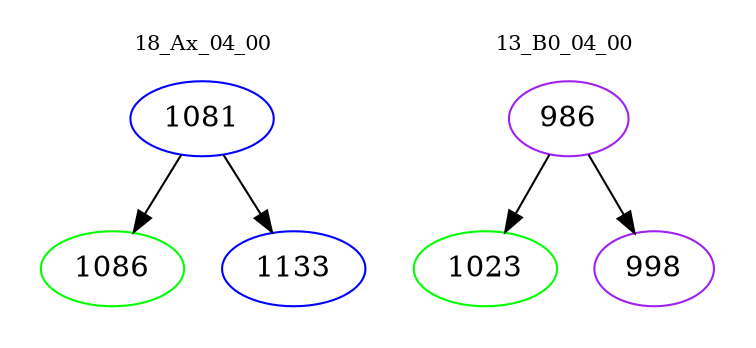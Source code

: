 digraph{
subgraph cluster_0 {
color = white
label = "18_Ax_04_00";
fontsize=10;
T0_1081 [label="1081", color="blue"]
T0_1081 -> T0_1086 [color="black"]
T0_1086 [label="1086", color="green"]
T0_1081 -> T0_1133 [color="black"]
T0_1133 [label="1133", color="blue"]
}
subgraph cluster_1 {
color = white
label = "13_B0_04_00";
fontsize=10;
T1_986 [label="986", color="purple"]
T1_986 -> T1_1023 [color="black"]
T1_1023 [label="1023", color="green"]
T1_986 -> T1_998 [color="black"]
T1_998 [label="998", color="purple"]
}
}
